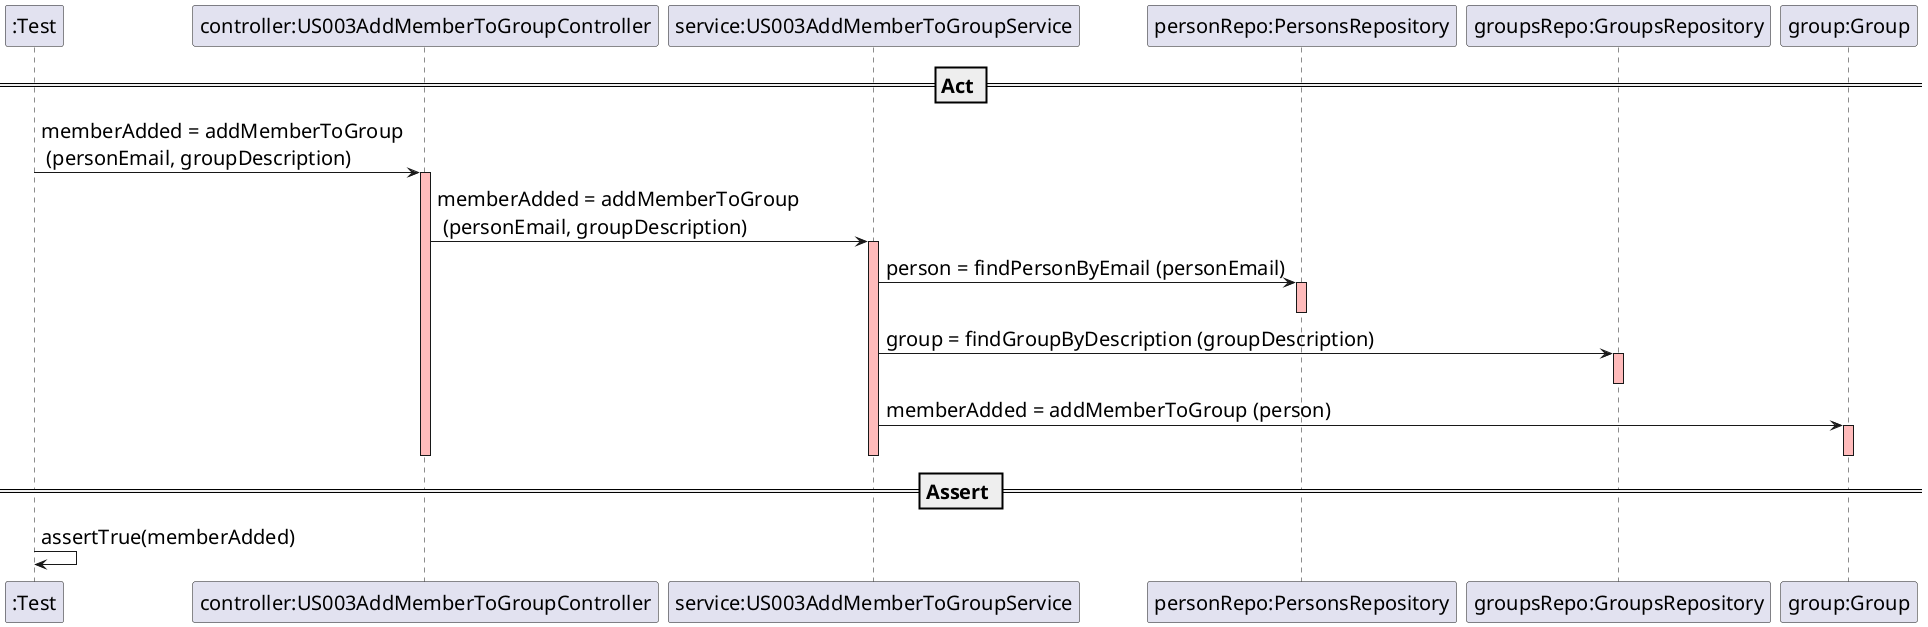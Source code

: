 @startuml
skinparam DefaultFontSize 20

== Act ==

":Test" -> "controller:US003AddMemberToGroupController" : memberAdded = addMemberToGroup \n (personEmail, groupDescription)
activate "controller:US003AddMemberToGroupController" #FFBBBB

participant "service:US003AddMemberToGroupService"
"controller:US003AddMemberToGroupController" -> "service:US003AddMemberToGroupService" : memberAdded = addMemberToGroup\n (personEmail, groupDescription)
activate "service:US003AddMemberToGroupService" #FFBBBB

participant "personRepo:PersonsRepository"
"service:US003AddMemberToGroupService" -> "personRepo:PersonsRepository" : person = findPersonByEmail (personEmail)
activate "personRepo:PersonsRepository" #FFBBBB
deactivate "personRepo:PersonsRepository" #FFBBBB

participant "groupsRepo:GroupsRepository"
"service:US003AddMemberToGroupService" -> "groupsRepo:GroupsRepository" : group = findGroupByDescription (groupDescription)
activate "groupsRepo:GroupsRepository" #FFBBBB
deactivate "groupsRepo:GroupsRepository" #FFBBBB

participant "group:Group"
"service:US003AddMemberToGroupService" -> "group:Group" : memberAdded = addMemberToGroup (person)
activate "group:Group" #FFBBBB
deactivate "group:Group" #FFBBBB
deactivate "controller:US003AddMemberToGroupController" #FFBBBB
deactivate "service:US003AddMemberToGroupService" #FFBBBB

== Assert ==

":Test" -> ":Test" : assertTrue(memberAdded)

@enduml